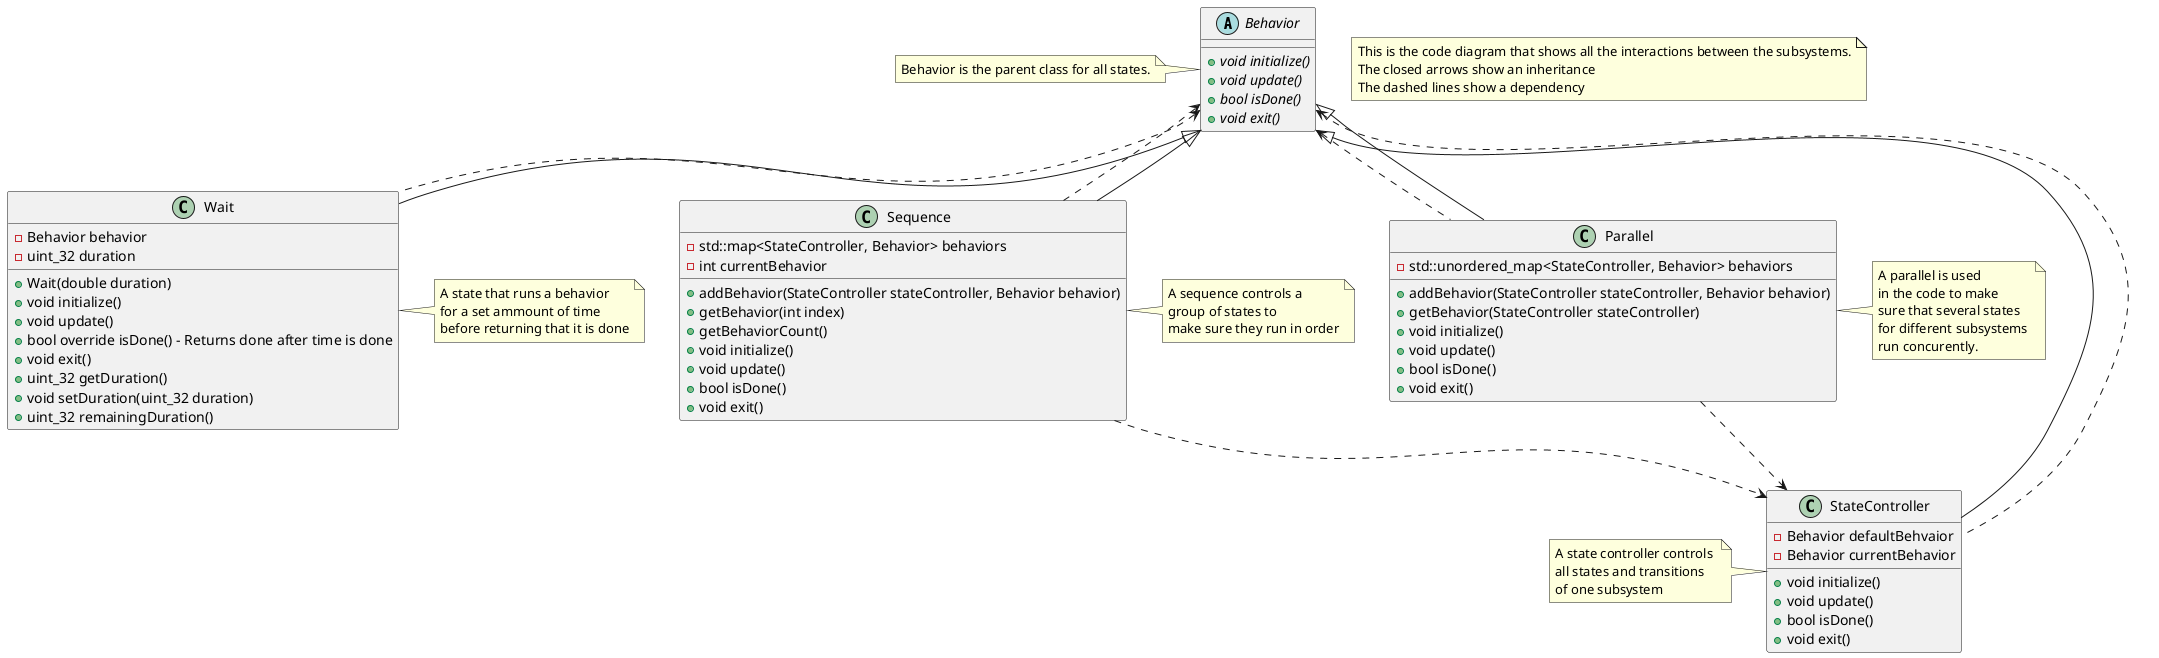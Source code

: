@startuml

abstract "Behavior" as behavior {
	+{Abstract}void initialize()
	+{Abstract}void update()
	+{Abstract}bool isDone()
	+{Abstract}void exit()
}

class "StateController" as stateController {
	- Behavior defaultBehvaior
	- Behavior currentBehavior
	+ void initialize()
	+ void update()
	+ bool isDone()
	+ void exit()
}

behavior <|-- stateController
behavior <.. stateController

class "Sequence" as sequence {
	-std::map<StateController, Behavior> behaviors
	-int currentBehavior
	+addBehavior(StateController stateController, Behavior behavior)
	+getBehavior(int index)
	+getBehaviorCount()
	+void initialize()
	+void update()
	+bool isDone()
	+void exit()
}

class "Parallel" as parallel {
	-std::unordered_map<StateController, Behavior> behaviors
	+addBehavior(StateController stateController, Behavior behavior)
	+getBehavior(StateController stateController)
	+void initialize()
	+void update()
	+bool isDone()
	+void exit()
}

class "Wait" as wait {
	-Behavior behavior
	-uint_32 duration
	+Wait(double duration)
	+void initialize()
	+void update()
	+bool override isDone() - Returns done after time is done
	+void exit()
	+uint_32 getDuration()
	+void setDuration(uint_32 duration)
	+uint_32 remainingDuration()
}

parallel ..> stateController

behavior <.. parallel
behavior <|-- parallel

behavior <.. wait
behavior <|-- wait

behavior <.. sequence
behavior <|-- sequence

sequence ..> stateController

note left of behavior : Behavior is the parent class for all states.

note right of wait
A state that runs a behavior
for a set ammount of time 
before returning that it is done
end note

note right of sequence
A sequence controls a 
group of states to 
make sure they run in order
end note

note right of parallel
A parallel is used
in the code to make 
sure that several states 
for different subsystems 
run concurently.
end note

note left of stateController
A state controller controls 
all states and transitions
of one subsystem
end note

note "This is the code diagram that shows all the interactions between the subsystems.\nThe closed arrows show an inheritance\nThe dashed lines show a dependency" as mainNote

@enduml
